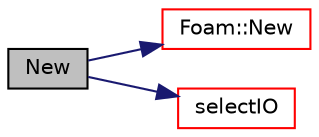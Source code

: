 digraph "New"
{
  bgcolor="transparent";
  edge [fontname="Helvetica",fontsize="10",labelfontname="Helvetica",labelfontsize="10"];
  node [fontname="Helvetica",fontsize="10",shape=record];
  rankdir="LR";
  Node1 [label="New",height=0.2,width=0.4,color="black", fillcolor="grey75", style="filled", fontcolor="black"];
  Node1 -> Node2 [color="midnightblue",fontsize="10",style="solid",fontname="Helvetica"];
  Node2 [label="Foam::New",height=0.2,width=0.4,color="red",URL="$a10909.html#a9d62cf14554c95e83f83f14909d9e0ec"];
  Node1 -> Node3 [color="midnightblue",fontsize="10",style="solid",fontname="Helvetica"];
  Node3 [label="selectIO",height=0.2,width=0.4,color="red",URL="$a00512.html#ae02a381aba966f0869732e9fa352d890",tooltip="Helper: return IOobject with optionally absolute path provided. "];
}
